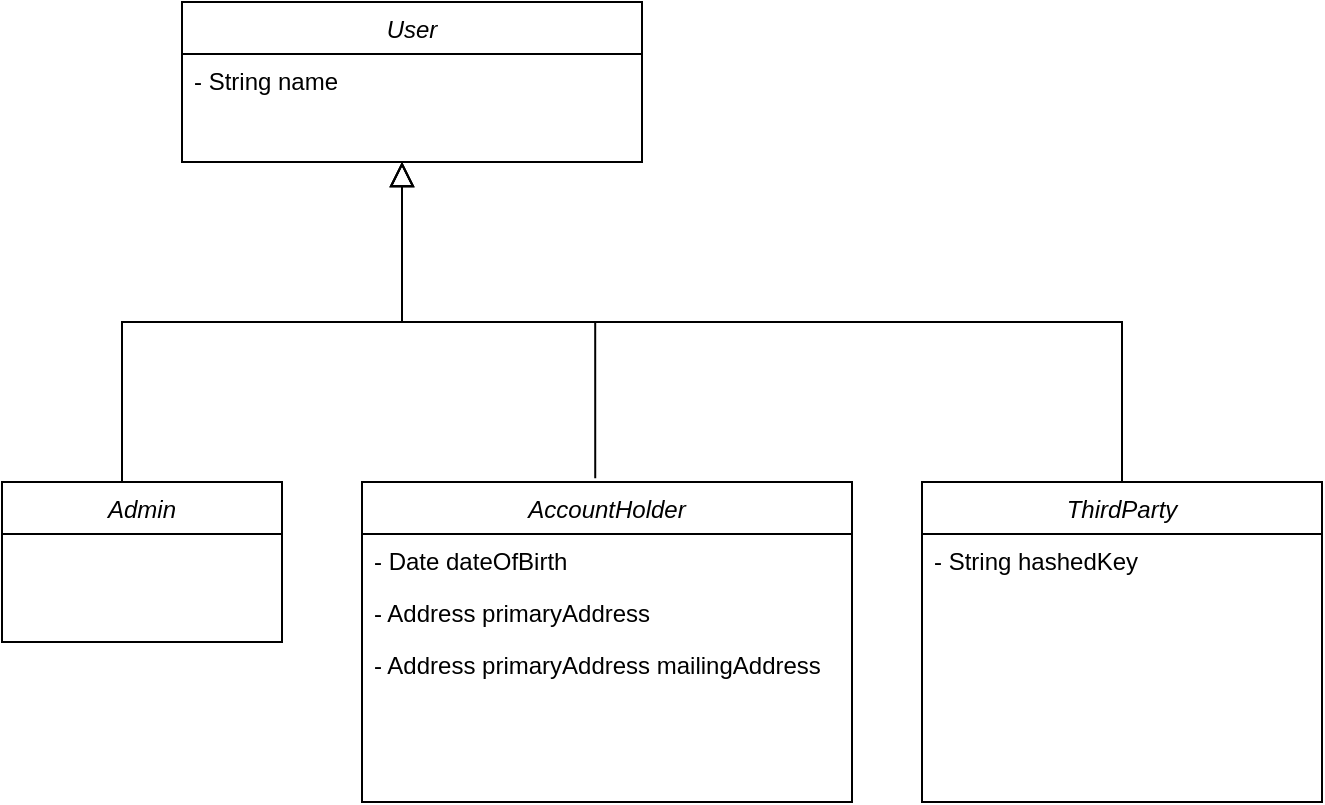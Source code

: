 <mxfile version="20.3.5" type="device"><diagram id="C5RBs43oDa-KdzZeNtuy" name="Page-1"><mxGraphModel dx="868" dy="443" grid="1" gridSize="10" guides="1" tooltips="1" connect="1" arrows="1" fold="1" page="1" pageScale="1" pageWidth="827" pageHeight="1169" math="0" shadow="0"><root><mxCell id="WIyWlLk6GJQsqaUBKTNV-0"/><mxCell id="WIyWlLk6GJQsqaUBKTNV-1" parent="WIyWlLk6GJQsqaUBKTNV-0"/><mxCell id="BpX75JaxxH9VSEmLhNj5-0" style="edgeStyle=orthogonalEdgeStyle;rounded=0;orthogonalLoop=1;jettySize=auto;html=1;endArrow=none;endFill=0;strokeWidth=1;endSize=10;startArrow=block;startFill=0;startSize=10;entryX=0.4;entryY=0.025;entryDx=0;entryDy=0;entryPerimeter=0;" edge="1" parent="WIyWlLk6GJQsqaUBKTNV-1" source="zkfFHV4jXpPFQw0GAbJ--0" target="BpX75JaxxH9VSEmLhNj5-1"><mxGeometry relative="1" as="geometry"><mxPoint x="120" y="290" as="targetPoint"/><Array as="points"><mxPoint x="260" y="240"/><mxPoint x="120" y="240"/><mxPoint x="120" y="322"/></Array></mxGeometry></mxCell><mxCell id="BpX75JaxxH9VSEmLhNj5-9" style="edgeStyle=orthogonalEdgeStyle;rounded=0;orthogonalLoop=1;jettySize=auto;html=1;entryX=0.476;entryY=-0.012;entryDx=0;entryDy=0;entryPerimeter=0;strokeWidth=1;endArrow=none;endFill=0;endSize=10;startArrow=block;startFill=0;sourcePerimeterSpacing=0;targetPerimeterSpacing=0;startSize=10;" edge="1" parent="WIyWlLk6GJQsqaUBKTNV-1" target="BpX75JaxxH9VSEmLhNj5-4"><mxGeometry relative="1" as="geometry"><mxPoint x="260" y="160" as="sourcePoint"/><Array as="points"><mxPoint x="260" y="240"/><mxPoint x="357" y="240"/></Array></mxGeometry></mxCell><mxCell id="zkfFHV4jXpPFQw0GAbJ--0" value="User" style="swimlane;fontStyle=2;align=center;verticalAlign=top;childLayout=stackLayout;horizontal=1;startSize=26;horizontalStack=0;resizeParent=1;resizeLast=0;collapsible=1;marginBottom=0;rounded=0;shadow=0;strokeWidth=1;" parent="WIyWlLk6GJQsqaUBKTNV-1" vertex="1"><mxGeometry x="150" y="80" width="230" height="80" as="geometry"><mxRectangle x="230" y="140" width="160" height="26" as="alternateBounds"/></mxGeometry></mxCell><mxCell id="zkfFHV4jXpPFQw0GAbJ--1" value="- String name" style="text;align=left;verticalAlign=top;spacingLeft=4;spacingRight=4;overflow=hidden;rotatable=0;points=[[0,0.5],[1,0.5]];portConstraint=eastwest;" parent="zkfFHV4jXpPFQw0GAbJ--0" vertex="1"><mxGeometry y="26" width="230" height="26" as="geometry"/></mxCell><mxCell id="BpX75JaxxH9VSEmLhNj5-1" value="Admin" style="swimlane;fontStyle=2;align=center;verticalAlign=top;childLayout=stackLayout;horizontal=1;startSize=26;horizontalStack=0;resizeParent=1;resizeLast=0;collapsible=1;marginBottom=0;rounded=0;shadow=0;strokeWidth=1;" vertex="1" parent="WIyWlLk6GJQsqaUBKTNV-1"><mxGeometry x="60" y="320" width="140" height="80" as="geometry"><mxRectangle x="230" y="140" width="160" height="26" as="alternateBounds"/></mxGeometry></mxCell><mxCell id="BpX75JaxxH9VSEmLhNj5-4" value="AccountHolder" style="swimlane;fontStyle=2;align=center;verticalAlign=top;childLayout=stackLayout;horizontal=1;startSize=26;horizontalStack=0;resizeParent=1;resizeLast=0;collapsible=1;marginBottom=0;rounded=0;shadow=0;strokeWidth=1;" vertex="1" parent="WIyWlLk6GJQsqaUBKTNV-1"><mxGeometry x="240" y="320" width="245" height="160" as="geometry"><mxRectangle x="230" y="140" width="160" height="26" as="alternateBounds"/></mxGeometry></mxCell><mxCell id="BpX75JaxxH9VSEmLhNj5-6" value="- Date dateOfBirth" style="text;align=left;verticalAlign=top;spacingLeft=4;spacingRight=4;overflow=hidden;rotatable=0;points=[[0,0.5],[1,0.5]];portConstraint=eastwest;" vertex="1" parent="BpX75JaxxH9VSEmLhNj5-4"><mxGeometry y="26" width="245" height="26" as="geometry"/></mxCell><mxCell id="BpX75JaxxH9VSEmLhNj5-7" value="- Address primaryAddress" style="text;align=left;verticalAlign=top;spacingLeft=4;spacingRight=4;overflow=hidden;rotatable=0;points=[[0,0.5],[1,0.5]];portConstraint=eastwest;" vertex="1" parent="BpX75JaxxH9VSEmLhNj5-4"><mxGeometry y="52" width="245" height="26" as="geometry"/></mxCell><mxCell id="BpX75JaxxH9VSEmLhNj5-8" value="- Address primaryAddress mailingAddress" style="text;align=left;verticalAlign=top;spacingLeft=4;spacingRight=4;overflow=hidden;rotatable=0;points=[[0,0.5],[1,0.5]];portConstraint=eastwest;" vertex="1" parent="BpX75JaxxH9VSEmLhNj5-4"><mxGeometry y="78" width="245" height="26" as="geometry"/></mxCell><mxCell id="BpX75JaxxH9VSEmLhNj5-14" style="edgeStyle=orthogonalEdgeStyle;rounded=0;orthogonalLoop=1;jettySize=auto;html=1;strokeWidth=1;startArrow=none;startFill=0;endArrow=block;endFill=0;startSize=10;endSize=10;sourcePerimeterSpacing=0;targetPerimeterSpacing=0;" edge="1" parent="WIyWlLk6GJQsqaUBKTNV-1" source="BpX75JaxxH9VSEmLhNj5-10"><mxGeometry relative="1" as="geometry"><mxPoint x="260" y="160" as="targetPoint"/><Array as="points"><mxPoint x="620" y="240"/><mxPoint x="260" y="240"/></Array></mxGeometry></mxCell><mxCell id="BpX75JaxxH9VSEmLhNj5-10" value="ThirdParty" style="swimlane;fontStyle=2;align=center;verticalAlign=top;childLayout=stackLayout;horizontal=1;startSize=26;horizontalStack=0;resizeParent=1;resizeLast=0;collapsible=1;marginBottom=0;rounded=0;shadow=0;strokeWidth=1;" vertex="1" parent="WIyWlLk6GJQsqaUBKTNV-1"><mxGeometry x="520" y="320" width="200" height="160" as="geometry"><mxRectangle x="230" y="140" width="160" height="26" as="alternateBounds"/></mxGeometry></mxCell><mxCell id="BpX75JaxxH9VSEmLhNj5-11" value="- String hashedKey" style="text;align=left;verticalAlign=top;spacingLeft=4;spacingRight=4;overflow=hidden;rotatable=0;points=[[0,0.5],[1,0.5]];portConstraint=eastwest;" vertex="1" parent="BpX75JaxxH9VSEmLhNj5-10"><mxGeometry y="26" width="200" height="26" as="geometry"/></mxCell></root></mxGraphModel></diagram></mxfile>